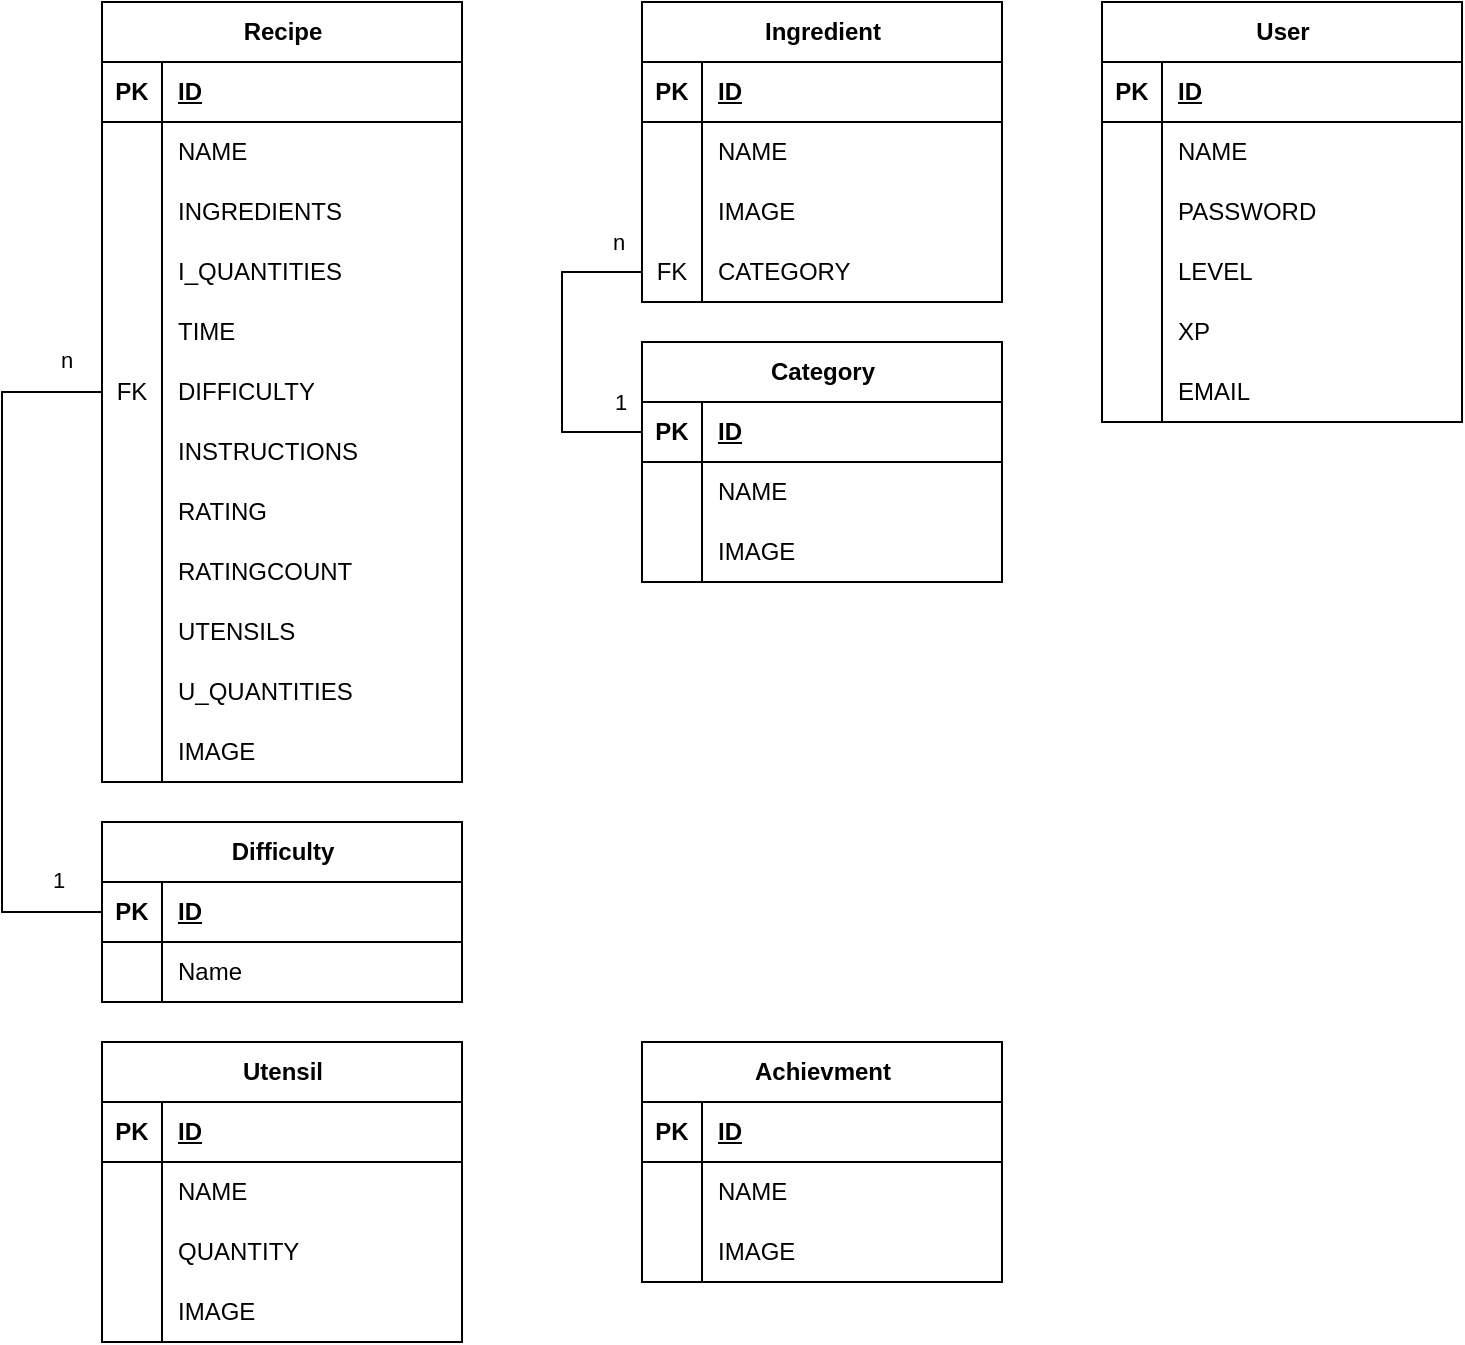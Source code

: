 <mxfile version="24.7.5">
  <diagram name="Seite-1" id="dI-5t3WgtxYJQvoR1XXH">
    <mxGraphModel dx="-523" dy="487" grid="1" gridSize="10" guides="1" tooltips="1" connect="1" arrows="1" fold="1" page="1" pageScale="1" pageWidth="827" pageHeight="1169" math="0" shadow="0">
      <root>
        <mxCell id="0" />
        <mxCell id="1" parent="0" />
        <mxCell id="X-vyR46YRyS2ckxSCAvU-1" value="User" style="shape=table;startSize=30;container=1;collapsible=1;childLayout=tableLayout;fixedRows=1;rowLines=0;fontStyle=1;align=center;resizeLast=1;html=1;" parent="1" vertex="1">
          <mxGeometry x="2252" y="50" width="180" height="210" as="geometry" />
        </mxCell>
        <mxCell id="X-vyR46YRyS2ckxSCAvU-2" value="" style="shape=tableRow;horizontal=0;startSize=0;swimlaneHead=0;swimlaneBody=0;fillColor=none;collapsible=0;dropTarget=0;points=[[0,0.5],[1,0.5]];portConstraint=eastwest;top=0;left=0;right=0;bottom=1;" parent="X-vyR46YRyS2ckxSCAvU-1" vertex="1">
          <mxGeometry y="30" width="180" height="30" as="geometry" />
        </mxCell>
        <mxCell id="X-vyR46YRyS2ckxSCAvU-3" value="PK" style="shape=partialRectangle;connectable=0;fillColor=none;top=0;left=0;bottom=0;right=0;fontStyle=1;overflow=hidden;whiteSpace=wrap;html=1;" parent="X-vyR46YRyS2ckxSCAvU-2" vertex="1">
          <mxGeometry width="30" height="30" as="geometry">
            <mxRectangle width="30" height="30" as="alternateBounds" />
          </mxGeometry>
        </mxCell>
        <mxCell id="X-vyR46YRyS2ckxSCAvU-4" value="ID" style="shape=partialRectangle;connectable=0;fillColor=none;top=0;left=0;bottom=0;right=0;align=left;spacingLeft=6;fontStyle=5;overflow=hidden;whiteSpace=wrap;html=1;" parent="X-vyR46YRyS2ckxSCAvU-2" vertex="1">
          <mxGeometry x="30" width="150" height="30" as="geometry">
            <mxRectangle width="150" height="30" as="alternateBounds" />
          </mxGeometry>
        </mxCell>
        <mxCell id="X-vyR46YRyS2ckxSCAvU-5" value="" style="shape=tableRow;horizontal=0;startSize=0;swimlaneHead=0;swimlaneBody=0;fillColor=none;collapsible=0;dropTarget=0;points=[[0,0.5],[1,0.5]];portConstraint=eastwest;top=0;left=0;right=0;bottom=0;" parent="X-vyR46YRyS2ckxSCAvU-1" vertex="1">
          <mxGeometry y="60" width="180" height="30" as="geometry" />
        </mxCell>
        <mxCell id="X-vyR46YRyS2ckxSCAvU-6" value="" style="shape=partialRectangle;connectable=0;fillColor=none;top=0;left=0;bottom=0;right=0;editable=1;overflow=hidden;whiteSpace=wrap;html=1;" parent="X-vyR46YRyS2ckxSCAvU-5" vertex="1">
          <mxGeometry width="30" height="30" as="geometry">
            <mxRectangle width="30" height="30" as="alternateBounds" />
          </mxGeometry>
        </mxCell>
        <mxCell id="X-vyR46YRyS2ckxSCAvU-7" value="NAME" style="shape=partialRectangle;connectable=0;fillColor=none;top=0;left=0;bottom=0;right=0;align=left;spacingLeft=6;overflow=hidden;whiteSpace=wrap;html=1;" parent="X-vyR46YRyS2ckxSCAvU-5" vertex="1">
          <mxGeometry x="30" width="150" height="30" as="geometry">
            <mxRectangle width="150" height="30" as="alternateBounds" />
          </mxGeometry>
        </mxCell>
        <mxCell id="X-vyR46YRyS2ckxSCAvU-8" value="" style="shape=tableRow;horizontal=0;startSize=0;swimlaneHead=0;swimlaneBody=0;fillColor=none;collapsible=0;dropTarget=0;points=[[0,0.5],[1,0.5]];portConstraint=eastwest;top=0;left=0;right=0;bottom=0;" parent="X-vyR46YRyS2ckxSCAvU-1" vertex="1">
          <mxGeometry y="90" width="180" height="30" as="geometry" />
        </mxCell>
        <mxCell id="X-vyR46YRyS2ckxSCAvU-9" value="" style="shape=partialRectangle;connectable=0;fillColor=none;top=0;left=0;bottom=0;right=0;editable=1;overflow=hidden;whiteSpace=wrap;html=1;" parent="X-vyR46YRyS2ckxSCAvU-8" vertex="1">
          <mxGeometry width="30" height="30" as="geometry">
            <mxRectangle width="30" height="30" as="alternateBounds" />
          </mxGeometry>
        </mxCell>
        <mxCell id="X-vyR46YRyS2ckxSCAvU-10" value="PASSWORD" style="shape=partialRectangle;connectable=0;fillColor=none;top=0;left=0;bottom=0;right=0;align=left;spacingLeft=6;overflow=hidden;whiteSpace=wrap;html=1;" parent="X-vyR46YRyS2ckxSCAvU-8" vertex="1">
          <mxGeometry x="30" width="150" height="30" as="geometry">
            <mxRectangle width="150" height="30" as="alternateBounds" />
          </mxGeometry>
        </mxCell>
        <mxCell id="X-vyR46YRyS2ckxSCAvU-11" value="" style="shape=tableRow;horizontal=0;startSize=0;swimlaneHead=0;swimlaneBody=0;fillColor=none;collapsible=0;dropTarget=0;points=[[0,0.5],[1,0.5]];portConstraint=eastwest;top=0;left=0;right=0;bottom=0;" parent="X-vyR46YRyS2ckxSCAvU-1" vertex="1">
          <mxGeometry y="120" width="180" height="30" as="geometry" />
        </mxCell>
        <mxCell id="X-vyR46YRyS2ckxSCAvU-12" value="" style="shape=partialRectangle;connectable=0;fillColor=none;top=0;left=0;bottom=0;right=0;editable=1;overflow=hidden;whiteSpace=wrap;html=1;" parent="X-vyR46YRyS2ckxSCAvU-11" vertex="1">
          <mxGeometry width="30" height="30" as="geometry">
            <mxRectangle width="30" height="30" as="alternateBounds" />
          </mxGeometry>
        </mxCell>
        <mxCell id="X-vyR46YRyS2ckxSCAvU-13" value="LEVEL" style="shape=partialRectangle;connectable=0;fillColor=none;top=0;left=0;bottom=0;right=0;align=left;spacingLeft=6;overflow=hidden;whiteSpace=wrap;html=1;" parent="X-vyR46YRyS2ckxSCAvU-11" vertex="1">
          <mxGeometry x="30" width="150" height="30" as="geometry">
            <mxRectangle width="150" height="30" as="alternateBounds" />
          </mxGeometry>
        </mxCell>
        <mxCell id="X-vyR46YRyS2ckxSCAvU-14" value="" style="shape=tableRow;horizontal=0;startSize=0;swimlaneHead=0;swimlaneBody=0;fillColor=none;collapsible=0;dropTarget=0;points=[[0,0.5],[1,0.5]];portConstraint=eastwest;top=0;left=0;right=0;bottom=0;" parent="X-vyR46YRyS2ckxSCAvU-1" vertex="1">
          <mxGeometry y="150" width="180" height="30" as="geometry" />
        </mxCell>
        <mxCell id="X-vyR46YRyS2ckxSCAvU-15" value="" style="shape=partialRectangle;connectable=0;fillColor=none;top=0;left=0;bottom=0;right=0;editable=1;overflow=hidden;whiteSpace=wrap;html=1;" parent="X-vyR46YRyS2ckxSCAvU-14" vertex="1">
          <mxGeometry width="30" height="30" as="geometry">
            <mxRectangle width="30" height="30" as="alternateBounds" />
          </mxGeometry>
        </mxCell>
        <mxCell id="X-vyR46YRyS2ckxSCAvU-16" value="XP" style="shape=partialRectangle;connectable=0;fillColor=none;top=0;left=0;bottom=0;right=0;align=left;spacingLeft=6;overflow=hidden;whiteSpace=wrap;html=1;" parent="X-vyR46YRyS2ckxSCAvU-14" vertex="1">
          <mxGeometry x="30" width="150" height="30" as="geometry">
            <mxRectangle width="150" height="30" as="alternateBounds" />
          </mxGeometry>
        </mxCell>
        <mxCell id="X-vyR46YRyS2ckxSCAvU-79" value="" style="shape=tableRow;horizontal=0;startSize=0;swimlaneHead=0;swimlaneBody=0;fillColor=none;collapsible=0;dropTarget=0;points=[[0,0.5],[1,0.5]];portConstraint=eastwest;top=0;left=0;right=0;bottom=0;" parent="X-vyR46YRyS2ckxSCAvU-1" vertex="1">
          <mxGeometry y="180" width="180" height="30" as="geometry" />
        </mxCell>
        <mxCell id="X-vyR46YRyS2ckxSCAvU-80" value="" style="shape=partialRectangle;connectable=0;fillColor=none;top=0;left=0;bottom=0;right=0;editable=1;overflow=hidden;whiteSpace=wrap;html=1;" parent="X-vyR46YRyS2ckxSCAvU-79" vertex="1">
          <mxGeometry width="30" height="30" as="geometry">
            <mxRectangle width="30" height="30" as="alternateBounds" />
          </mxGeometry>
        </mxCell>
        <mxCell id="X-vyR46YRyS2ckxSCAvU-81" value="EMAIL" style="shape=partialRectangle;connectable=0;fillColor=none;top=0;left=0;bottom=0;right=0;align=left;spacingLeft=6;overflow=hidden;whiteSpace=wrap;html=1;" parent="X-vyR46YRyS2ckxSCAvU-79" vertex="1">
          <mxGeometry x="30" width="150" height="30" as="geometry">
            <mxRectangle width="150" height="30" as="alternateBounds" />
          </mxGeometry>
        </mxCell>
        <mxCell id="X-vyR46YRyS2ckxSCAvU-17" value="Difficulty" style="shape=table;startSize=30;container=1;collapsible=1;childLayout=tableLayout;fixedRows=1;rowLines=0;fontStyle=1;align=center;resizeLast=1;html=1;" parent="1" vertex="1">
          <mxGeometry x="1752" y="460" width="180" height="90" as="geometry" />
        </mxCell>
        <mxCell id="X-vyR46YRyS2ckxSCAvU-18" value="" style="shape=tableRow;horizontal=0;startSize=0;swimlaneHead=0;swimlaneBody=0;fillColor=none;collapsible=0;dropTarget=0;points=[[0,0.5],[1,0.5]];portConstraint=eastwest;top=0;left=0;right=0;bottom=1;" parent="X-vyR46YRyS2ckxSCAvU-17" vertex="1">
          <mxGeometry y="30" width="180" height="30" as="geometry" />
        </mxCell>
        <mxCell id="X-vyR46YRyS2ckxSCAvU-19" value="PK" style="shape=partialRectangle;connectable=0;fillColor=none;top=0;left=0;bottom=0;right=0;fontStyle=1;overflow=hidden;whiteSpace=wrap;html=1;" parent="X-vyR46YRyS2ckxSCAvU-18" vertex="1">
          <mxGeometry width="30" height="30" as="geometry">
            <mxRectangle width="30" height="30" as="alternateBounds" />
          </mxGeometry>
        </mxCell>
        <mxCell id="X-vyR46YRyS2ckxSCAvU-20" value="ID" style="shape=partialRectangle;connectable=0;fillColor=none;top=0;left=0;bottom=0;right=0;align=left;spacingLeft=6;fontStyle=5;overflow=hidden;whiteSpace=wrap;html=1;" parent="X-vyR46YRyS2ckxSCAvU-18" vertex="1">
          <mxGeometry x="30" width="150" height="30" as="geometry">
            <mxRectangle width="150" height="30" as="alternateBounds" />
          </mxGeometry>
        </mxCell>
        <mxCell id="X-vyR46YRyS2ckxSCAvU-21" value="" style="shape=tableRow;horizontal=0;startSize=0;swimlaneHead=0;swimlaneBody=0;fillColor=none;collapsible=0;dropTarget=0;points=[[0,0.5],[1,0.5]];portConstraint=eastwest;top=0;left=0;right=0;bottom=0;" parent="X-vyR46YRyS2ckxSCAvU-17" vertex="1">
          <mxGeometry y="60" width="180" height="30" as="geometry" />
        </mxCell>
        <mxCell id="X-vyR46YRyS2ckxSCAvU-22" value="" style="shape=partialRectangle;connectable=0;fillColor=none;top=0;left=0;bottom=0;right=0;editable=1;overflow=hidden;whiteSpace=wrap;html=1;" parent="X-vyR46YRyS2ckxSCAvU-21" vertex="1">
          <mxGeometry width="30" height="30" as="geometry">
            <mxRectangle width="30" height="30" as="alternateBounds" />
          </mxGeometry>
        </mxCell>
        <mxCell id="X-vyR46YRyS2ckxSCAvU-23" value="Name" style="shape=partialRectangle;connectable=0;fillColor=none;top=0;left=0;bottom=0;right=0;align=left;spacingLeft=6;overflow=hidden;whiteSpace=wrap;html=1;" parent="X-vyR46YRyS2ckxSCAvU-21" vertex="1">
          <mxGeometry x="30" width="150" height="30" as="geometry">
            <mxRectangle width="150" height="30" as="alternateBounds" />
          </mxGeometry>
        </mxCell>
        <mxCell id="X-vyR46YRyS2ckxSCAvU-24" value="Ingredient" style="shape=table;startSize=30;container=1;collapsible=1;childLayout=tableLayout;fixedRows=1;rowLines=0;fontStyle=1;align=center;resizeLast=1;html=1;" parent="1" vertex="1">
          <mxGeometry x="2022" y="50" width="180" height="150" as="geometry" />
        </mxCell>
        <mxCell id="X-vyR46YRyS2ckxSCAvU-25" value="" style="shape=tableRow;horizontal=0;startSize=0;swimlaneHead=0;swimlaneBody=0;fillColor=none;collapsible=0;dropTarget=0;points=[[0,0.5],[1,0.5]];portConstraint=eastwest;top=0;left=0;right=0;bottom=1;" parent="X-vyR46YRyS2ckxSCAvU-24" vertex="1">
          <mxGeometry y="30" width="180" height="30" as="geometry" />
        </mxCell>
        <mxCell id="X-vyR46YRyS2ckxSCAvU-26" value="PK" style="shape=partialRectangle;connectable=0;fillColor=none;top=0;left=0;bottom=0;right=0;fontStyle=1;overflow=hidden;whiteSpace=wrap;html=1;" parent="X-vyR46YRyS2ckxSCAvU-25" vertex="1">
          <mxGeometry width="30" height="30" as="geometry">
            <mxRectangle width="30" height="30" as="alternateBounds" />
          </mxGeometry>
        </mxCell>
        <mxCell id="X-vyR46YRyS2ckxSCAvU-27" value="ID" style="shape=partialRectangle;connectable=0;fillColor=none;top=0;left=0;bottom=0;right=0;align=left;spacingLeft=6;fontStyle=5;overflow=hidden;whiteSpace=wrap;html=1;" parent="X-vyR46YRyS2ckxSCAvU-25" vertex="1">
          <mxGeometry x="30" width="150" height="30" as="geometry">
            <mxRectangle width="150" height="30" as="alternateBounds" />
          </mxGeometry>
        </mxCell>
        <mxCell id="X-vyR46YRyS2ckxSCAvU-28" value="" style="shape=tableRow;horizontal=0;startSize=0;swimlaneHead=0;swimlaneBody=0;fillColor=none;collapsible=0;dropTarget=0;points=[[0,0.5],[1,0.5]];portConstraint=eastwest;top=0;left=0;right=0;bottom=0;" parent="X-vyR46YRyS2ckxSCAvU-24" vertex="1">
          <mxGeometry y="60" width="180" height="30" as="geometry" />
        </mxCell>
        <mxCell id="X-vyR46YRyS2ckxSCAvU-29" value="" style="shape=partialRectangle;connectable=0;fillColor=none;top=0;left=0;bottom=0;right=0;editable=1;overflow=hidden;whiteSpace=wrap;html=1;" parent="X-vyR46YRyS2ckxSCAvU-28" vertex="1">
          <mxGeometry width="30" height="30" as="geometry">
            <mxRectangle width="30" height="30" as="alternateBounds" />
          </mxGeometry>
        </mxCell>
        <mxCell id="X-vyR46YRyS2ckxSCAvU-30" value="NAME" style="shape=partialRectangle;connectable=0;fillColor=none;top=0;left=0;bottom=0;right=0;align=left;spacingLeft=6;overflow=hidden;whiteSpace=wrap;html=1;" parent="X-vyR46YRyS2ckxSCAvU-28" vertex="1">
          <mxGeometry x="30" width="150" height="30" as="geometry">
            <mxRectangle width="150" height="30" as="alternateBounds" />
          </mxGeometry>
        </mxCell>
        <mxCell id="WhiQcpHxxrRyRpw_PIDr-4" value="" style="shape=tableRow;horizontal=0;startSize=0;swimlaneHead=0;swimlaneBody=0;fillColor=none;collapsible=0;dropTarget=0;points=[[0,0.5],[1,0.5]];portConstraint=eastwest;top=0;left=0;right=0;bottom=0;" vertex="1" parent="X-vyR46YRyS2ckxSCAvU-24">
          <mxGeometry y="90" width="180" height="30" as="geometry" />
        </mxCell>
        <mxCell id="WhiQcpHxxrRyRpw_PIDr-5" value="" style="shape=partialRectangle;connectable=0;fillColor=none;top=0;left=0;bottom=0;right=0;editable=1;overflow=hidden;whiteSpace=wrap;html=1;" vertex="1" parent="WhiQcpHxxrRyRpw_PIDr-4">
          <mxGeometry width="30" height="30" as="geometry">
            <mxRectangle width="30" height="30" as="alternateBounds" />
          </mxGeometry>
        </mxCell>
        <mxCell id="WhiQcpHxxrRyRpw_PIDr-6" value="IMAGE" style="shape=partialRectangle;connectable=0;fillColor=none;top=0;left=0;bottom=0;right=0;align=left;spacingLeft=6;overflow=hidden;whiteSpace=wrap;html=1;" vertex="1" parent="WhiQcpHxxrRyRpw_PIDr-4">
          <mxGeometry x="30" width="150" height="30" as="geometry">
            <mxRectangle width="150" height="30" as="alternateBounds" />
          </mxGeometry>
        </mxCell>
        <mxCell id="WhiQcpHxxrRyRpw_PIDr-29" value="" style="shape=tableRow;horizontal=0;startSize=0;swimlaneHead=0;swimlaneBody=0;fillColor=none;collapsible=0;dropTarget=0;points=[[0,0.5],[1,0.5]];portConstraint=eastwest;top=0;left=0;right=0;bottom=0;" vertex="1" parent="X-vyR46YRyS2ckxSCAvU-24">
          <mxGeometry y="120" width="180" height="30" as="geometry" />
        </mxCell>
        <mxCell id="WhiQcpHxxrRyRpw_PIDr-30" value="FK" style="shape=partialRectangle;connectable=0;fillColor=none;top=0;left=0;bottom=0;right=0;editable=1;overflow=hidden;whiteSpace=wrap;html=1;" vertex="1" parent="WhiQcpHxxrRyRpw_PIDr-29">
          <mxGeometry width="30" height="30" as="geometry">
            <mxRectangle width="30" height="30" as="alternateBounds" />
          </mxGeometry>
        </mxCell>
        <mxCell id="WhiQcpHxxrRyRpw_PIDr-31" value="CATEGORY" style="shape=partialRectangle;connectable=0;fillColor=none;top=0;left=0;bottom=0;right=0;align=left;spacingLeft=6;overflow=hidden;whiteSpace=wrap;html=1;" vertex="1" parent="WhiQcpHxxrRyRpw_PIDr-29">
          <mxGeometry x="30" width="150" height="30" as="geometry">
            <mxRectangle width="150" height="30" as="alternateBounds" />
          </mxGeometry>
        </mxCell>
        <mxCell id="X-vyR46YRyS2ckxSCAvU-31" value="Recipe" style="shape=table;startSize=30;container=1;collapsible=1;childLayout=tableLayout;fixedRows=1;rowLines=0;fontStyle=1;align=center;resizeLast=1;html=1;" parent="1" vertex="1">
          <mxGeometry x="1752" y="50" width="180" height="390" as="geometry" />
        </mxCell>
        <mxCell id="X-vyR46YRyS2ckxSCAvU-32" value="" style="shape=tableRow;horizontal=0;startSize=0;swimlaneHead=0;swimlaneBody=0;fillColor=none;collapsible=0;dropTarget=0;points=[[0,0.5],[1,0.5]];portConstraint=eastwest;top=0;left=0;right=0;bottom=1;" parent="X-vyR46YRyS2ckxSCAvU-31" vertex="1">
          <mxGeometry y="30" width="180" height="30" as="geometry" />
        </mxCell>
        <mxCell id="X-vyR46YRyS2ckxSCAvU-33" value="PK" style="shape=partialRectangle;connectable=0;fillColor=none;top=0;left=0;bottom=0;right=0;fontStyle=1;overflow=hidden;whiteSpace=wrap;html=1;" parent="X-vyR46YRyS2ckxSCAvU-32" vertex="1">
          <mxGeometry width="30" height="30" as="geometry">
            <mxRectangle width="30" height="30" as="alternateBounds" />
          </mxGeometry>
        </mxCell>
        <mxCell id="X-vyR46YRyS2ckxSCAvU-34" value="ID" style="shape=partialRectangle;connectable=0;fillColor=none;top=0;left=0;bottom=0;right=0;align=left;spacingLeft=6;fontStyle=5;overflow=hidden;whiteSpace=wrap;html=1;" parent="X-vyR46YRyS2ckxSCAvU-32" vertex="1">
          <mxGeometry x="30" width="150" height="30" as="geometry">
            <mxRectangle width="150" height="30" as="alternateBounds" />
          </mxGeometry>
        </mxCell>
        <mxCell id="X-vyR46YRyS2ckxSCAvU-35" value="" style="shape=tableRow;horizontal=0;startSize=0;swimlaneHead=0;swimlaneBody=0;fillColor=none;collapsible=0;dropTarget=0;points=[[0,0.5],[1,0.5]];portConstraint=eastwest;top=0;left=0;right=0;bottom=0;" parent="X-vyR46YRyS2ckxSCAvU-31" vertex="1">
          <mxGeometry y="60" width="180" height="30" as="geometry" />
        </mxCell>
        <mxCell id="X-vyR46YRyS2ckxSCAvU-36" value="" style="shape=partialRectangle;connectable=0;fillColor=none;top=0;left=0;bottom=0;right=0;editable=1;overflow=hidden;whiteSpace=wrap;html=1;" parent="X-vyR46YRyS2ckxSCAvU-35" vertex="1">
          <mxGeometry width="30" height="30" as="geometry">
            <mxRectangle width="30" height="30" as="alternateBounds" />
          </mxGeometry>
        </mxCell>
        <mxCell id="X-vyR46YRyS2ckxSCAvU-37" value="NAME" style="shape=partialRectangle;connectable=0;fillColor=none;top=0;left=0;bottom=0;right=0;align=left;spacingLeft=6;overflow=hidden;whiteSpace=wrap;html=1;" parent="X-vyR46YRyS2ckxSCAvU-35" vertex="1">
          <mxGeometry x="30" width="150" height="30" as="geometry">
            <mxRectangle width="150" height="30" as="alternateBounds" />
          </mxGeometry>
        </mxCell>
        <mxCell id="X-vyR46YRyS2ckxSCAvU-38" value="" style="shape=tableRow;horizontal=0;startSize=0;swimlaneHead=0;swimlaneBody=0;fillColor=none;collapsible=0;dropTarget=0;points=[[0,0.5],[1,0.5]];portConstraint=eastwest;top=0;left=0;right=0;bottom=0;" parent="X-vyR46YRyS2ckxSCAvU-31" vertex="1">
          <mxGeometry y="90" width="180" height="30" as="geometry" />
        </mxCell>
        <mxCell id="X-vyR46YRyS2ckxSCAvU-39" value="" style="shape=partialRectangle;connectable=0;fillColor=none;top=0;left=0;bottom=0;right=0;editable=1;overflow=hidden;whiteSpace=wrap;html=1;" parent="X-vyR46YRyS2ckxSCAvU-38" vertex="1">
          <mxGeometry width="30" height="30" as="geometry">
            <mxRectangle width="30" height="30" as="alternateBounds" />
          </mxGeometry>
        </mxCell>
        <mxCell id="X-vyR46YRyS2ckxSCAvU-40" value="INGREDIENTS" style="shape=partialRectangle;connectable=0;fillColor=none;top=0;left=0;bottom=0;right=0;align=left;spacingLeft=6;overflow=hidden;whiteSpace=wrap;html=1;" parent="X-vyR46YRyS2ckxSCAvU-38" vertex="1">
          <mxGeometry x="30" width="150" height="30" as="geometry">
            <mxRectangle width="150" height="30" as="alternateBounds" />
          </mxGeometry>
        </mxCell>
        <mxCell id="X-vyR46YRyS2ckxSCAvU-41" value="" style="shape=tableRow;horizontal=0;startSize=0;swimlaneHead=0;swimlaneBody=0;fillColor=none;collapsible=0;dropTarget=0;points=[[0,0.5],[1,0.5]];portConstraint=eastwest;top=0;left=0;right=0;bottom=0;" parent="X-vyR46YRyS2ckxSCAvU-31" vertex="1">
          <mxGeometry y="120" width="180" height="30" as="geometry" />
        </mxCell>
        <mxCell id="X-vyR46YRyS2ckxSCAvU-42" value="" style="shape=partialRectangle;connectable=0;fillColor=none;top=0;left=0;bottom=0;right=0;editable=1;overflow=hidden;whiteSpace=wrap;html=1;" parent="X-vyR46YRyS2ckxSCAvU-41" vertex="1">
          <mxGeometry width="30" height="30" as="geometry">
            <mxRectangle width="30" height="30" as="alternateBounds" />
          </mxGeometry>
        </mxCell>
        <mxCell id="X-vyR46YRyS2ckxSCAvU-43" value="I_QUANTITIES" style="shape=partialRectangle;connectable=0;fillColor=none;top=0;left=0;bottom=0;right=0;align=left;spacingLeft=6;overflow=hidden;whiteSpace=wrap;html=1;" parent="X-vyR46YRyS2ckxSCAvU-41" vertex="1">
          <mxGeometry x="30" width="150" height="30" as="geometry">
            <mxRectangle width="150" height="30" as="alternateBounds" />
          </mxGeometry>
        </mxCell>
        <mxCell id="X-vyR46YRyS2ckxSCAvU-44" value="" style="shape=tableRow;horizontal=0;startSize=0;swimlaneHead=0;swimlaneBody=0;fillColor=none;collapsible=0;dropTarget=0;points=[[0,0.5],[1,0.5]];portConstraint=eastwest;top=0;left=0;right=0;bottom=0;" parent="X-vyR46YRyS2ckxSCAvU-31" vertex="1">
          <mxGeometry y="150" width="180" height="30" as="geometry" />
        </mxCell>
        <mxCell id="X-vyR46YRyS2ckxSCAvU-45" value="" style="shape=partialRectangle;connectable=0;fillColor=none;top=0;left=0;bottom=0;right=0;editable=1;overflow=hidden;whiteSpace=wrap;html=1;" parent="X-vyR46YRyS2ckxSCAvU-44" vertex="1">
          <mxGeometry width="30" height="30" as="geometry">
            <mxRectangle width="30" height="30" as="alternateBounds" />
          </mxGeometry>
        </mxCell>
        <mxCell id="X-vyR46YRyS2ckxSCAvU-46" value="TIME" style="shape=partialRectangle;connectable=0;fillColor=none;top=0;left=0;bottom=0;right=0;align=left;spacingLeft=6;overflow=hidden;whiteSpace=wrap;html=1;" parent="X-vyR46YRyS2ckxSCAvU-44" vertex="1">
          <mxGeometry x="30" width="150" height="30" as="geometry">
            <mxRectangle width="150" height="30" as="alternateBounds" />
          </mxGeometry>
        </mxCell>
        <mxCell id="X-vyR46YRyS2ckxSCAvU-47" value="" style="shape=tableRow;horizontal=0;startSize=0;swimlaneHead=0;swimlaneBody=0;fillColor=none;collapsible=0;dropTarget=0;points=[[0,0.5],[1,0.5]];portConstraint=eastwest;top=0;left=0;right=0;bottom=0;" parent="X-vyR46YRyS2ckxSCAvU-31" vertex="1">
          <mxGeometry y="180" width="180" height="30" as="geometry" />
        </mxCell>
        <mxCell id="X-vyR46YRyS2ckxSCAvU-48" value="FK" style="shape=partialRectangle;connectable=0;fillColor=none;top=0;left=0;bottom=0;right=0;editable=1;overflow=hidden;whiteSpace=wrap;html=1;" parent="X-vyR46YRyS2ckxSCAvU-47" vertex="1">
          <mxGeometry width="30" height="30" as="geometry">
            <mxRectangle width="30" height="30" as="alternateBounds" />
          </mxGeometry>
        </mxCell>
        <mxCell id="X-vyR46YRyS2ckxSCAvU-49" value="DIFFICULTY" style="shape=partialRectangle;connectable=0;fillColor=none;top=0;left=0;bottom=0;right=0;align=left;spacingLeft=6;overflow=hidden;whiteSpace=wrap;html=1;" parent="X-vyR46YRyS2ckxSCAvU-47" vertex="1">
          <mxGeometry x="30" width="150" height="30" as="geometry">
            <mxRectangle width="150" height="30" as="alternateBounds" />
          </mxGeometry>
        </mxCell>
        <mxCell id="X-vyR46YRyS2ckxSCAvU-50" value="" style="shape=tableRow;horizontal=0;startSize=0;swimlaneHead=0;swimlaneBody=0;fillColor=none;collapsible=0;dropTarget=0;points=[[0,0.5],[1,0.5]];portConstraint=eastwest;top=0;left=0;right=0;bottom=0;" parent="X-vyR46YRyS2ckxSCAvU-31" vertex="1">
          <mxGeometry y="210" width="180" height="30" as="geometry" />
        </mxCell>
        <mxCell id="X-vyR46YRyS2ckxSCAvU-51" value="" style="shape=partialRectangle;connectable=0;fillColor=none;top=0;left=0;bottom=0;right=0;editable=1;overflow=hidden;whiteSpace=wrap;html=1;" parent="X-vyR46YRyS2ckxSCAvU-50" vertex="1">
          <mxGeometry width="30" height="30" as="geometry">
            <mxRectangle width="30" height="30" as="alternateBounds" />
          </mxGeometry>
        </mxCell>
        <mxCell id="X-vyR46YRyS2ckxSCAvU-52" value="INSTRUCTIONS" style="shape=partialRectangle;connectable=0;fillColor=none;top=0;left=0;bottom=0;right=0;align=left;spacingLeft=6;overflow=hidden;whiteSpace=wrap;html=1;" parent="X-vyR46YRyS2ckxSCAvU-50" vertex="1">
          <mxGeometry x="30" width="150" height="30" as="geometry">
            <mxRectangle width="150" height="30" as="alternateBounds" />
          </mxGeometry>
        </mxCell>
        <mxCell id="X-vyR46YRyS2ckxSCAvU-53" value="" style="shape=tableRow;horizontal=0;startSize=0;swimlaneHead=0;swimlaneBody=0;fillColor=none;collapsible=0;dropTarget=0;points=[[0,0.5],[1,0.5]];portConstraint=eastwest;top=0;left=0;right=0;bottom=0;" parent="X-vyR46YRyS2ckxSCAvU-31" vertex="1">
          <mxGeometry y="240" width="180" height="30" as="geometry" />
        </mxCell>
        <mxCell id="X-vyR46YRyS2ckxSCAvU-54" value="" style="shape=partialRectangle;connectable=0;fillColor=none;top=0;left=0;bottom=0;right=0;editable=1;overflow=hidden;whiteSpace=wrap;html=1;" parent="X-vyR46YRyS2ckxSCAvU-53" vertex="1">
          <mxGeometry width="30" height="30" as="geometry">
            <mxRectangle width="30" height="30" as="alternateBounds" />
          </mxGeometry>
        </mxCell>
        <mxCell id="X-vyR46YRyS2ckxSCAvU-55" value="RATING" style="shape=partialRectangle;connectable=0;fillColor=none;top=0;left=0;bottom=0;right=0;align=left;spacingLeft=6;overflow=hidden;whiteSpace=wrap;html=1;" parent="X-vyR46YRyS2ckxSCAvU-53" vertex="1">
          <mxGeometry x="30" width="150" height="30" as="geometry">
            <mxRectangle width="150" height="30" as="alternateBounds" />
          </mxGeometry>
        </mxCell>
        <mxCell id="WhiQcpHxxrRyRpw_PIDr-13" value="" style="shape=tableRow;horizontal=0;startSize=0;swimlaneHead=0;swimlaneBody=0;fillColor=none;collapsible=0;dropTarget=0;points=[[0,0.5],[1,0.5]];portConstraint=eastwest;top=0;left=0;right=0;bottom=0;" vertex="1" parent="X-vyR46YRyS2ckxSCAvU-31">
          <mxGeometry y="270" width="180" height="30" as="geometry" />
        </mxCell>
        <mxCell id="WhiQcpHxxrRyRpw_PIDr-14" value="" style="shape=partialRectangle;connectable=0;fillColor=none;top=0;left=0;bottom=0;right=0;editable=1;overflow=hidden;whiteSpace=wrap;html=1;" vertex="1" parent="WhiQcpHxxrRyRpw_PIDr-13">
          <mxGeometry width="30" height="30" as="geometry">
            <mxRectangle width="30" height="30" as="alternateBounds" />
          </mxGeometry>
        </mxCell>
        <mxCell id="WhiQcpHxxrRyRpw_PIDr-15" value="RATINGCOUNT" style="shape=partialRectangle;connectable=0;fillColor=none;top=0;left=0;bottom=0;right=0;align=left;spacingLeft=6;overflow=hidden;whiteSpace=wrap;html=1;" vertex="1" parent="WhiQcpHxxrRyRpw_PIDr-13">
          <mxGeometry x="30" width="150" height="30" as="geometry">
            <mxRectangle width="150" height="30" as="alternateBounds" />
          </mxGeometry>
        </mxCell>
        <mxCell id="X-vyR46YRyS2ckxSCAvU-56" value="" style="shape=tableRow;horizontal=0;startSize=0;swimlaneHead=0;swimlaneBody=0;fillColor=none;collapsible=0;dropTarget=0;points=[[0,0.5],[1,0.5]];portConstraint=eastwest;top=0;left=0;right=0;bottom=0;" parent="X-vyR46YRyS2ckxSCAvU-31" vertex="1">
          <mxGeometry y="300" width="180" height="30" as="geometry" />
        </mxCell>
        <mxCell id="X-vyR46YRyS2ckxSCAvU-57" value="" style="shape=partialRectangle;connectable=0;fillColor=none;top=0;left=0;bottom=0;right=0;editable=1;overflow=hidden;whiteSpace=wrap;html=1;" parent="X-vyR46YRyS2ckxSCAvU-56" vertex="1">
          <mxGeometry width="30" height="30" as="geometry">
            <mxRectangle width="30" height="30" as="alternateBounds" />
          </mxGeometry>
        </mxCell>
        <mxCell id="X-vyR46YRyS2ckxSCAvU-58" value="UTENSILS" style="shape=partialRectangle;connectable=0;fillColor=none;top=0;left=0;bottom=0;right=0;align=left;spacingLeft=6;overflow=hidden;whiteSpace=wrap;html=1;" parent="X-vyR46YRyS2ckxSCAvU-56" vertex="1">
          <mxGeometry x="30" width="150" height="30" as="geometry">
            <mxRectangle width="150" height="30" as="alternateBounds" />
          </mxGeometry>
        </mxCell>
        <mxCell id="WhiQcpHxxrRyRpw_PIDr-16" value="" style="shape=tableRow;horizontal=0;startSize=0;swimlaneHead=0;swimlaneBody=0;fillColor=none;collapsible=0;dropTarget=0;points=[[0,0.5],[1,0.5]];portConstraint=eastwest;top=0;left=0;right=0;bottom=0;" vertex="1" parent="X-vyR46YRyS2ckxSCAvU-31">
          <mxGeometry y="330" width="180" height="30" as="geometry" />
        </mxCell>
        <mxCell id="WhiQcpHxxrRyRpw_PIDr-17" value="" style="shape=partialRectangle;connectable=0;fillColor=none;top=0;left=0;bottom=0;right=0;editable=1;overflow=hidden;whiteSpace=wrap;html=1;" vertex="1" parent="WhiQcpHxxrRyRpw_PIDr-16">
          <mxGeometry width="30" height="30" as="geometry">
            <mxRectangle width="30" height="30" as="alternateBounds" />
          </mxGeometry>
        </mxCell>
        <mxCell id="WhiQcpHxxrRyRpw_PIDr-18" value="U_QUANTITIES" style="shape=partialRectangle;connectable=0;fillColor=none;top=0;left=0;bottom=0;right=0;align=left;spacingLeft=6;overflow=hidden;whiteSpace=wrap;html=1;" vertex="1" parent="WhiQcpHxxrRyRpw_PIDr-16">
          <mxGeometry x="30" width="150" height="30" as="geometry">
            <mxRectangle width="150" height="30" as="alternateBounds" />
          </mxGeometry>
        </mxCell>
        <mxCell id="WhiQcpHxxrRyRpw_PIDr-1" value="" style="shape=tableRow;horizontal=0;startSize=0;swimlaneHead=0;swimlaneBody=0;fillColor=none;collapsible=0;dropTarget=0;points=[[0,0.5],[1,0.5]];portConstraint=eastwest;top=0;left=0;right=0;bottom=0;" vertex="1" parent="X-vyR46YRyS2ckxSCAvU-31">
          <mxGeometry y="360" width="180" height="30" as="geometry" />
        </mxCell>
        <mxCell id="WhiQcpHxxrRyRpw_PIDr-2" value="" style="shape=partialRectangle;connectable=0;fillColor=none;top=0;left=0;bottom=0;right=0;editable=1;overflow=hidden;whiteSpace=wrap;html=1;" vertex="1" parent="WhiQcpHxxrRyRpw_PIDr-1">
          <mxGeometry width="30" height="30" as="geometry">
            <mxRectangle width="30" height="30" as="alternateBounds" />
          </mxGeometry>
        </mxCell>
        <mxCell id="WhiQcpHxxrRyRpw_PIDr-3" value="IMAGE" style="shape=partialRectangle;connectable=0;fillColor=none;top=0;left=0;bottom=0;right=0;align=left;spacingLeft=6;overflow=hidden;whiteSpace=wrap;html=1;" vertex="1" parent="WhiQcpHxxrRyRpw_PIDr-1">
          <mxGeometry x="30" width="150" height="30" as="geometry">
            <mxRectangle width="150" height="30" as="alternateBounds" />
          </mxGeometry>
        </mxCell>
        <mxCell id="X-vyR46YRyS2ckxSCAvU-59" value="Achievment" style="shape=table;startSize=30;container=1;collapsible=1;childLayout=tableLayout;fixedRows=1;rowLines=0;fontStyle=1;align=center;resizeLast=1;html=1;" parent="1" vertex="1">
          <mxGeometry x="2022" y="570" width="180" height="120" as="geometry" />
        </mxCell>
        <mxCell id="X-vyR46YRyS2ckxSCAvU-60" value="" style="shape=tableRow;horizontal=0;startSize=0;swimlaneHead=0;swimlaneBody=0;fillColor=none;collapsible=0;dropTarget=0;points=[[0,0.5],[1,0.5]];portConstraint=eastwest;top=0;left=0;right=0;bottom=1;" parent="X-vyR46YRyS2ckxSCAvU-59" vertex="1">
          <mxGeometry y="30" width="180" height="30" as="geometry" />
        </mxCell>
        <mxCell id="X-vyR46YRyS2ckxSCAvU-61" value="PK" style="shape=partialRectangle;connectable=0;fillColor=none;top=0;left=0;bottom=0;right=0;fontStyle=1;overflow=hidden;whiteSpace=wrap;html=1;" parent="X-vyR46YRyS2ckxSCAvU-60" vertex="1">
          <mxGeometry width="30" height="30" as="geometry">
            <mxRectangle width="30" height="30" as="alternateBounds" />
          </mxGeometry>
        </mxCell>
        <mxCell id="X-vyR46YRyS2ckxSCAvU-62" value="ID" style="shape=partialRectangle;connectable=0;fillColor=none;top=0;left=0;bottom=0;right=0;align=left;spacingLeft=6;fontStyle=5;overflow=hidden;whiteSpace=wrap;html=1;" parent="X-vyR46YRyS2ckxSCAvU-60" vertex="1">
          <mxGeometry x="30" width="150" height="30" as="geometry">
            <mxRectangle width="150" height="30" as="alternateBounds" />
          </mxGeometry>
        </mxCell>
        <mxCell id="X-vyR46YRyS2ckxSCAvU-63" value="" style="shape=tableRow;horizontal=0;startSize=0;swimlaneHead=0;swimlaneBody=0;fillColor=none;collapsible=0;dropTarget=0;points=[[0,0.5],[1,0.5]];portConstraint=eastwest;top=0;left=0;right=0;bottom=0;" parent="X-vyR46YRyS2ckxSCAvU-59" vertex="1">
          <mxGeometry y="60" width="180" height="30" as="geometry" />
        </mxCell>
        <mxCell id="X-vyR46YRyS2ckxSCAvU-64" value="" style="shape=partialRectangle;connectable=0;fillColor=none;top=0;left=0;bottom=0;right=0;editable=1;overflow=hidden;whiteSpace=wrap;html=1;" parent="X-vyR46YRyS2ckxSCAvU-63" vertex="1">
          <mxGeometry width="30" height="30" as="geometry">
            <mxRectangle width="30" height="30" as="alternateBounds" />
          </mxGeometry>
        </mxCell>
        <mxCell id="X-vyR46YRyS2ckxSCAvU-65" value="NAME" style="shape=partialRectangle;connectable=0;fillColor=none;top=0;left=0;bottom=0;right=0;align=left;spacingLeft=6;overflow=hidden;whiteSpace=wrap;html=1;" parent="X-vyR46YRyS2ckxSCAvU-63" vertex="1">
          <mxGeometry x="30" width="150" height="30" as="geometry">
            <mxRectangle width="150" height="30" as="alternateBounds" />
          </mxGeometry>
        </mxCell>
        <mxCell id="WhiQcpHxxrRyRpw_PIDr-10" value="" style="shape=tableRow;horizontal=0;startSize=0;swimlaneHead=0;swimlaneBody=0;fillColor=none;collapsible=0;dropTarget=0;points=[[0,0.5],[1,0.5]];portConstraint=eastwest;top=0;left=0;right=0;bottom=0;" vertex="1" parent="X-vyR46YRyS2ckxSCAvU-59">
          <mxGeometry y="90" width="180" height="30" as="geometry" />
        </mxCell>
        <mxCell id="WhiQcpHxxrRyRpw_PIDr-11" value="" style="shape=partialRectangle;connectable=0;fillColor=none;top=0;left=0;bottom=0;right=0;editable=1;overflow=hidden;whiteSpace=wrap;html=1;" vertex="1" parent="WhiQcpHxxrRyRpw_PIDr-10">
          <mxGeometry width="30" height="30" as="geometry">
            <mxRectangle width="30" height="30" as="alternateBounds" />
          </mxGeometry>
        </mxCell>
        <mxCell id="WhiQcpHxxrRyRpw_PIDr-12" value="IMAGE" style="shape=partialRectangle;connectable=0;fillColor=none;top=0;left=0;bottom=0;right=0;align=left;spacingLeft=6;overflow=hidden;whiteSpace=wrap;html=1;" vertex="1" parent="WhiQcpHxxrRyRpw_PIDr-10">
          <mxGeometry x="30" width="150" height="30" as="geometry">
            <mxRectangle width="150" height="30" as="alternateBounds" />
          </mxGeometry>
        </mxCell>
        <mxCell id="X-vyR46YRyS2ckxSCAvU-66" value="Utensil" style="shape=table;startSize=30;container=1;collapsible=1;childLayout=tableLayout;fixedRows=1;rowLines=0;fontStyle=1;align=center;resizeLast=1;html=1;" parent="1" vertex="1">
          <mxGeometry x="1752" y="570" width="180" height="150" as="geometry" />
        </mxCell>
        <mxCell id="X-vyR46YRyS2ckxSCAvU-67" value="" style="shape=tableRow;horizontal=0;startSize=0;swimlaneHead=0;swimlaneBody=0;fillColor=none;collapsible=0;dropTarget=0;points=[[0,0.5],[1,0.5]];portConstraint=eastwest;top=0;left=0;right=0;bottom=1;" parent="X-vyR46YRyS2ckxSCAvU-66" vertex="1">
          <mxGeometry y="30" width="180" height="30" as="geometry" />
        </mxCell>
        <mxCell id="X-vyR46YRyS2ckxSCAvU-68" value="PK" style="shape=partialRectangle;connectable=0;fillColor=none;top=0;left=0;bottom=0;right=0;fontStyle=1;overflow=hidden;whiteSpace=wrap;html=1;" parent="X-vyR46YRyS2ckxSCAvU-67" vertex="1">
          <mxGeometry width="30" height="30" as="geometry">
            <mxRectangle width="30" height="30" as="alternateBounds" />
          </mxGeometry>
        </mxCell>
        <mxCell id="X-vyR46YRyS2ckxSCAvU-69" value="ID" style="shape=partialRectangle;connectable=0;fillColor=none;top=0;left=0;bottom=0;right=0;align=left;spacingLeft=6;fontStyle=5;overflow=hidden;whiteSpace=wrap;html=1;" parent="X-vyR46YRyS2ckxSCAvU-67" vertex="1">
          <mxGeometry x="30" width="150" height="30" as="geometry">
            <mxRectangle width="150" height="30" as="alternateBounds" />
          </mxGeometry>
        </mxCell>
        <mxCell id="X-vyR46YRyS2ckxSCAvU-70" value="" style="shape=tableRow;horizontal=0;startSize=0;swimlaneHead=0;swimlaneBody=0;fillColor=none;collapsible=0;dropTarget=0;points=[[0,0.5],[1,0.5]];portConstraint=eastwest;top=0;left=0;right=0;bottom=0;" parent="X-vyR46YRyS2ckxSCAvU-66" vertex="1">
          <mxGeometry y="60" width="180" height="30" as="geometry" />
        </mxCell>
        <mxCell id="X-vyR46YRyS2ckxSCAvU-71" value="" style="shape=partialRectangle;connectable=0;fillColor=none;top=0;left=0;bottom=0;right=0;editable=1;overflow=hidden;whiteSpace=wrap;html=1;" parent="X-vyR46YRyS2ckxSCAvU-70" vertex="1">
          <mxGeometry width="30" height="30" as="geometry">
            <mxRectangle width="30" height="30" as="alternateBounds" />
          </mxGeometry>
        </mxCell>
        <mxCell id="X-vyR46YRyS2ckxSCAvU-72" value="NAME" style="shape=partialRectangle;connectable=0;fillColor=none;top=0;left=0;bottom=0;right=0;align=left;spacingLeft=6;overflow=hidden;whiteSpace=wrap;html=1;" parent="X-vyR46YRyS2ckxSCAvU-70" vertex="1">
          <mxGeometry x="30" width="150" height="30" as="geometry">
            <mxRectangle width="150" height="30" as="alternateBounds" />
          </mxGeometry>
        </mxCell>
        <mxCell id="X-vyR46YRyS2ckxSCAvU-73" value="" style="shape=tableRow;horizontal=0;startSize=0;swimlaneHead=0;swimlaneBody=0;fillColor=none;collapsible=0;dropTarget=0;points=[[0,0.5],[1,0.5]];portConstraint=eastwest;top=0;left=0;right=0;bottom=0;" parent="X-vyR46YRyS2ckxSCAvU-66" vertex="1">
          <mxGeometry y="90" width="180" height="30" as="geometry" />
        </mxCell>
        <mxCell id="X-vyR46YRyS2ckxSCAvU-74" value="" style="shape=partialRectangle;connectable=0;fillColor=none;top=0;left=0;bottom=0;right=0;editable=1;overflow=hidden;whiteSpace=wrap;html=1;" parent="X-vyR46YRyS2ckxSCAvU-73" vertex="1">
          <mxGeometry width="30" height="30" as="geometry">
            <mxRectangle width="30" height="30" as="alternateBounds" />
          </mxGeometry>
        </mxCell>
        <mxCell id="X-vyR46YRyS2ckxSCAvU-75" value="QUANTITY" style="shape=partialRectangle;connectable=0;fillColor=none;top=0;left=0;bottom=0;right=0;align=left;spacingLeft=6;overflow=hidden;whiteSpace=wrap;html=1;" parent="X-vyR46YRyS2ckxSCAvU-73" vertex="1">
          <mxGeometry x="30" width="150" height="30" as="geometry">
            <mxRectangle width="150" height="30" as="alternateBounds" />
          </mxGeometry>
        </mxCell>
        <mxCell id="WhiQcpHxxrRyRpw_PIDr-7" value="" style="shape=tableRow;horizontal=0;startSize=0;swimlaneHead=0;swimlaneBody=0;fillColor=none;collapsible=0;dropTarget=0;points=[[0,0.5],[1,0.5]];portConstraint=eastwest;top=0;left=0;right=0;bottom=0;" vertex="1" parent="X-vyR46YRyS2ckxSCAvU-66">
          <mxGeometry y="120" width="180" height="30" as="geometry" />
        </mxCell>
        <mxCell id="WhiQcpHxxrRyRpw_PIDr-8" value="" style="shape=partialRectangle;connectable=0;fillColor=none;top=0;left=0;bottom=0;right=0;editable=1;overflow=hidden;whiteSpace=wrap;html=1;" vertex="1" parent="WhiQcpHxxrRyRpw_PIDr-7">
          <mxGeometry width="30" height="30" as="geometry">
            <mxRectangle width="30" height="30" as="alternateBounds" />
          </mxGeometry>
        </mxCell>
        <mxCell id="WhiQcpHxxrRyRpw_PIDr-9" value="IMAGE" style="shape=partialRectangle;connectable=0;fillColor=none;top=0;left=0;bottom=0;right=0;align=left;spacingLeft=6;overflow=hidden;whiteSpace=wrap;html=1;" vertex="1" parent="WhiQcpHxxrRyRpw_PIDr-7">
          <mxGeometry x="30" width="150" height="30" as="geometry">
            <mxRectangle width="150" height="30" as="alternateBounds" />
          </mxGeometry>
        </mxCell>
        <mxCell id="X-vyR46YRyS2ckxSCAvU-76" value="" style="endArrow=none;html=1;rounded=0;entryX=0;entryY=0.5;entryDx=0;entryDy=0;exitX=0;exitY=0.5;exitDx=0;exitDy=0;" parent="1" source="X-vyR46YRyS2ckxSCAvU-18" target="X-vyR46YRyS2ckxSCAvU-47" edge="1">
          <mxGeometry relative="1" as="geometry">
            <mxPoint x="1542" y="460" as="sourcePoint" />
            <mxPoint x="1702" y="460" as="targetPoint" />
            <Array as="points">
              <mxPoint x="1702" y="505" />
              <mxPoint x="1702" y="245" />
            </Array>
          </mxGeometry>
        </mxCell>
        <mxCell id="X-vyR46YRyS2ckxSCAvU-77" value="1" style="edgeLabel;html=1;align=center;verticalAlign=middle;resizable=0;points=[];" parent="X-vyR46YRyS2ckxSCAvU-76" vertex="1" connectable="0">
          <mxGeometry x="-0.716" relative="1" as="geometry">
            <mxPoint x="28" y="-15" as="offset" />
          </mxGeometry>
        </mxCell>
        <mxCell id="X-vyR46YRyS2ckxSCAvU-78" value="n" style="edgeLabel;html=1;align=center;verticalAlign=middle;resizable=0;points=[];" parent="X-vyR46YRyS2ckxSCAvU-76" vertex="1" connectable="0">
          <mxGeometry x="0.712" y="-3" relative="1" as="geometry">
            <mxPoint x="29" y="-18" as="offset" />
          </mxGeometry>
        </mxCell>
        <mxCell id="WhiQcpHxxrRyRpw_PIDr-19" value="Category" style="shape=table;startSize=30;container=1;collapsible=1;childLayout=tableLayout;fixedRows=1;rowLines=0;fontStyle=1;align=center;resizeLast=1;html=1;" vertex="1" parent="1">
          <mxGeometry x="2022" y="220" width="180" height="120" as="geometry" />
        </mxCell>
        <mxCell id="WhiQcpHxxrRyRpw_PIDr-20" value="" style="shape=tableRow;horizontal=0;startSize=0;swimlaneHead=0;swimlaneBody=0;fillColor=none;collapsible=0;dropTarget=0;points=[[0,0.5],[1,0.5]];portConstraint=eastwest;top=0;left=0;right=0;bottom=1;" vertex="1" parent="WhiQcpHxxrRyRpw_PIDr-19">
          <mxGeometry y="30" width="180" height="30" as="geometry" />
        </mxCell>
        <mxCell id="WhiQcpHxxrRyRpw_PIDr-21" value="PK" style="shape=partialRectangle;connectable=0;fillColor=none;top=0;left=0;bottom=0;right=0;fontStyle=1;overflow=hidden;whiteSpace=wrap;html=1;" vertex="1" parent="WhiQcpHxxrRyRpw_PIDr-20">
          <mxGeometry width="30" height="30" as="geometry">
            <mxRectangle width="30" height="30" as="alternateBounds" />
          </mxGeometry>
        </mxCell>
        <mxCell id="WhiQcpHxxrRyRpw_PIDr-22" value="ID" style="shape=partialRectangle;connectable=0;fillColor=none;top=0;left=0;bottom=0;right=0;align=left;spacingLeft=6;fontStyle=5;overflow=hidden;whiteSpace=wrap;html=1;" vertex="1" parent="WhiQcpHxxrRyRpw_PIDr-20">
          <mxGeometry x="30" width="150" height="30" as="geometry">
            <mxRectangle width="150" height="30" as="alternateBounds" />
          </mxGeometry>
        </mxCell>
        <mxCell id="WhiQcpHxxrRyRpw_PIDr-23" value="" style="shape=tableRow;horizontal=0;startSize=0;swimlaneHead=0;swimlaneBody=0;fillColor=none;collapsible=0;dropTarget=0;points=[[0,0.5],[1,0.5]];portConstraint=eastwest;top=0;left=0;right=0;bottom=0;" vertex="1" parent="WhiQcpHxxrRyRpw_PIDr-19">
          <mxGeometry y="60" width="180" height="30" as="geometry" />
        </mxCell>
        <mxCell id="WhiQcpHxxrRyRpw_PIDr-24" value="" style="shape=partialRectangle;connectable=0;fillColor=none;top=0;left=0;bottom=0;right=0;editable=1;overflow=hidden;whiteSpace=wrap;html=1;" vertex="1" parent="WhiQcpHxxrRyRpw_PIDr-23">
          <mxGeometry width="30" height="30" as="geometry">
            <mxRectangle width="30" height="30" as="alternateBounds" />
          </mxGeometry>
        </mxCell>
        <mxCell id="WhiQcpHxxrRyRpw_PIDr-25" value="NAME" style="shape=partialRectangle;connectable=0;fillColor=none;top=0;left=0;bottom=0;right=0;align=left;spacingLeft=6;overflow=hidden;whiteSpace=wrap;html=1;" vertex="1" parent="WhiQcpHxxrRyRpw_PIDr-23">
          <mxGeometry x="30" width="150" height="30" as="geometry">
            <mxRectangle width="150" height="30" as="alternateBounds" />
          </mxGeometry>
        </mxCell>
        <mxCell id="WhiQcpHxxrRyRpw_PIDr-26" value="" style="shape=tableRow;horizontal=0;startSize=0;swimlaneHead=0;swimlaneBody=0;fillColor=none;collapsible=0;dropTarget=0;points=[[0,0.5],[1,0.5]];portConstraint=eastwest;top=0;left=0;right=0;bottom=0;" vertex="1" parent="WhiQcpHxxrRyRpw_PIDr-19">
          <mxGeometry y="90" width="180" height="30" as="geometry" />
        </mxCell>
        <mxCell id="WhiQcpHxxrRyRpw_PIDr-27" value="" style="shape=partialRectangle;connectable=0;fillColor=none;top=0;left=0;bottom=0;right=0;editable=1;overflow=hidden;whiteSpace=wrap;html=1;" vertex="1" parent="WhiQcpHxxrRyRpw_PIDr-26">
          <mxGeometry width="30" height="30" as="geometry">
            <mxRectangle width="30" height="30" as="alternateBounds" />
          </mxGeometry>
        </mxCell>
        <mxCell id="WhiQcpHxxrRyRpw_PIDr-28" value="IMAGE" style="shape=partialRectangle;connectable=0;fillColor=none;top=0;left=0;bottom=0;right=0;align=left;spacingLeft=6;overflow=hidden;whiteSpace=wrap;html=1;" vertex="1" parent="WhiQcpHxxrRyRpw_PIDr-26">
          <mxGeometry x="30" width="150" height="30" as="geometry">
            <mxRectangle width="150" height="30" as="alternateBounds" />
          </mxGeometry>
        </mxCell>
        <mxCell id="WhiQcpHxxrRyRpw_PIDr-32" value="" style="endArrow=none;html=1;rounded=0;entryX=0;entryY=0.5;entryDx=0;entryDy=0;exitX=0;exitY=0.5;exitDx=0;exitDy=0;" edge="1" parent="1" source="WhiQcpHxxrRyRpw_PIDr-20" target="WhiQcpHxxrRyRpw_PIDr-29">
          <mxGeometry relative="1" as="geometry">
            <mxPoint x="2002" y="410" as="sourcePoint" />
            <mxPoint x="2002" y="150" as="targetPoint" />
            <Array as="points">
              <mxPoint x="1982" y="265" />
              <mxPoint x="1982" y="185" />
            </Array>
          </mxGeometry>
        </mxCell>
        <mxCell id="WhiQcpHxxrRyRpw_PIDr-33" value="1" style="edgeLabel;html=1;align=center;verticalAlign=middle;resizable=0;points=[];" vertex="1" connectable="0" parent="WhiQcpHxxrRyRpw_PIDr-32">
          <mxGeometry x="-0.716" relative="1" as="geometry">
            <mxPoint x="11" y="-15" as="offset" />
          </mxGeometry>
        </mxCell>
        <mxCell id="WhiQcpHxxrRyRpw_PIDr-34" value="n" style="edgeLabel;html=1;align=center;verticalAlign=middle;resizable=0;points=[];" vertex="1" connectable="0" parent="WhiQcpHxxrRyRpw_PIDr-32">
          <mxGeometry x="0.712" y="-3" relative="1" as="geometry">
            <mxPoint x="11" y="-18" as="offset" />
          </mxGeometry>
        </mxCell>
      </root>
    </mxGraphModel>
  </diagram>
</mxfile>
